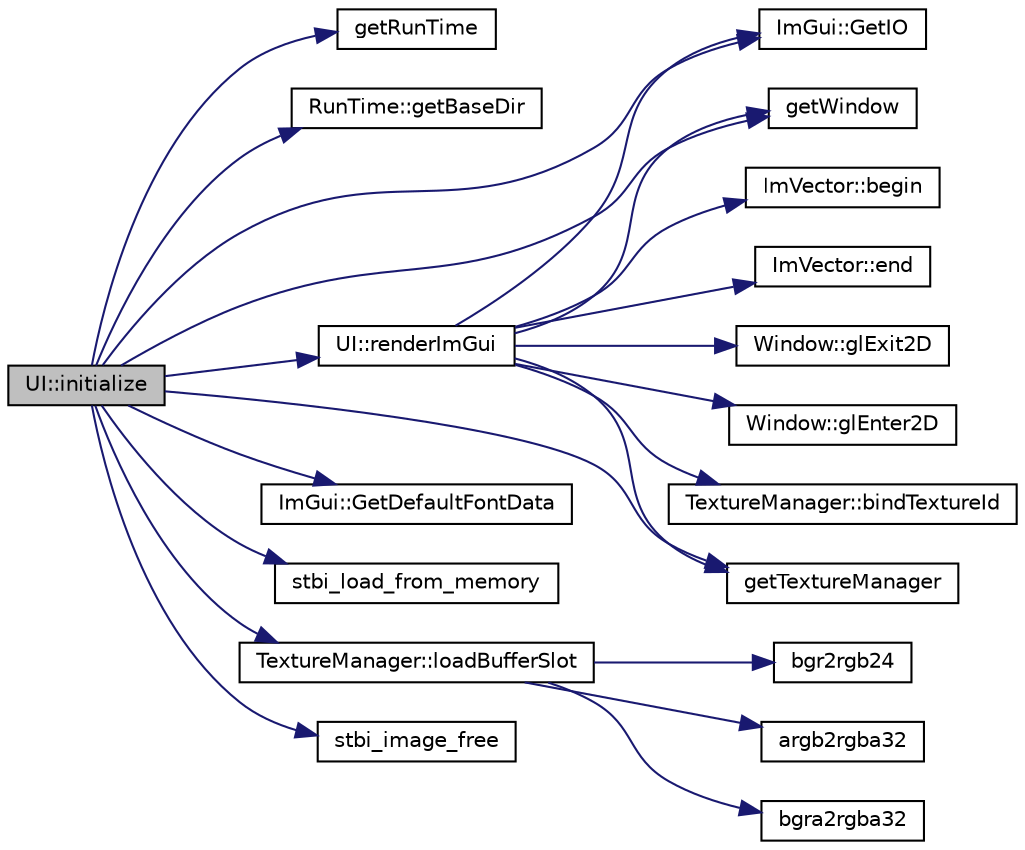 digraph "UI::initialize"
{
 // INTERACTIVE_SVG=YES
  edge [fontname="Helvetica",fontsize="10",labelfontname="Helvetica",labelfontsize="10"];
  node [fontname="Helvetica",fontsize="10",shape=record];
  rankdir="LR";
  Node1 [label="UI::initialize",height=0.2,width=0.4,color="black", fillcolor="grey75", style="filled" fontcolor="black"];
  Node1 -> Node2 [color="midnightblue",fontsize="10",style="solid",fontname="Helvetica"];
  Node2 [label="getRunTime",height=0.2,width=0.4,color="black", fillcolor="white", style="filled",URL="$_run_time_8h.html#a5725e2249d7e2af1a5c46bbd31084a85"];
  Node1 -> Node3 [color="midnightblue",fontsize="10",style="solid",fontname="Helvetica"];
  Node3 [label="RunTime::getBaseDir",height=0.2,width=0.4,color="black", fillcolor="white", style="filled",URL="$class_run_time.html#a787394814c73166c63be64169704971f"];
  Node1 -> Node4 [color="midnightblue",fontsize="10",style="solid",fontname="Helvetica"];
  Node4 [label="ImGui::GetIO",height=0.2,width=0.4,color="black", fillcolor="white", style="filled",URL="$namespace_im_gui.html#a3179e560812f878f3961ce803a5d9302"];
  Node1 -> Node5 [color="midnightblue",fontsize="10",style="solid",fontname="Helvetica"];
  Node5 [label="getWindow",height=0.2,width=0.4,color="black", fillcolor="white", style="filled",URL="$_window_8h.html#a569be9f3eab26d2ba994a32b75dc9896"];
  Node1 -> Node6 [color="midnightblue",fontsize="10",style="solid",fontname="Helvetica"];
  Node6 [label="UI::renderImGui",height=0.2,width=0.4,color="black", fillcolor="white", style="filled",URL="$class_u_i.html#ac00fc9b3139e05972fe5b138a9454b92"];
  Node6 -> Node5 [color="midnightblue",fontsize="10",style="solid",fontname="Helvetica"];
  Node6 -> Node7 [color="midnightblue",fontsize="10",style="solid",fontname="Helvetica"];
  Node7 [label="Window::glEnter2D",height=0.2,width=0.4,color="black", fillcolor="white", style="filled",URL="$class_window.html#a21e2c2c52367bcb4c6293e3573c88b9a"];
  Node6 -> Node8 [color="midnightblue",fontsize="10",style="solid",fontname="Helvetica"];
  Node8 [label="getTextureManager",height=0.2,width=0.4,color="black", fillcolor="white", style="filled",URL="$_texture_manager_8h.html#aee30c1bb50e324175753719cc70c7281"];
  Node6 -> Node9 [color="midnightblue",fontsize="10",style="solid",fontname="Helvetica"];
  Node9 [label="TextureManager::bindTextureId",height=0.2,width=0.4,color="black", fillcolor="white", style="filled",URL="$class_texture_manager.html#afdefa5565d45476aa4eac12679ac449b",tooltip="Binds the texture for use in GL. "];
  Node6 -> Node10 [color="midnightblue",fontsize="10",style="solid",fontname="Helvetica"];
  Node10 [label="ImVector::begin",height=0.2,width=0.4,color="black", fillcolor="white", style="filled",URL="$class_im_vector.html#a300a8b559cd87a78063046ef81151bce"];
  Node6 -> Node11 [color="midnightblue",fontsize="10",style="solid",fontname="Helvetica"];
  Node11 [label="ImVector::end",height=0.2,width=0.4,color="black", fillcolor="white", style="filled",URL="$class_im_vector.html#a947fbc3b1d8c1997e51ae6caab440379"];
  Node6 -> Node4 [color="midnightblue",fontsize="10",style="solid",fontname="Helvetica"];
  Node6 -> Node12 [color="midnightblue",fontsize="10",style="solid",fontname="Helvetica"];
  Node12 [label="Window::glExit2D",height=0.2,width=0.4,color="black", fillcolor="white", style="filled",URL="$class_window.html#a6c5982c43fc9d8d36e092965ac8cf940"];
  Node1 -> Node13 [color="midnightblue",fontsize="10",style="solid",fontname="Helvetica"];
  Node13 [label="ImGui::GetDefaultFontData",height=0.2,width=0.4,color="black", fillcolor="white", style="filled",URL="$namespace_im_gui.html#a10677ac25e62dcb375f0bc5c5e69397b"];
  Node1 -> Node14 [color="midnightblue",fontsize="10",style="solid",fontname="Helvetica"];
  Node14 [label="stbi_load_from_memory",height=0.2,width=0.4,color="black", fillcolor="white", style="filled",URL="$stb__image_8h.html#a0f85436e559b7ca9c9cfe6779f84c391"];
  Node1 -> Node8 [color="midnightblue",fontsize="10",style="solid",fontname="Helvetica"];
  Node1 -> Node15 [color="midnightblue",fontsize="10",style="solid",fontname="Helvetica"];
  Node15 [label="TextureManager::loadBufferSlot",height=0.2,width=0.4,color="black", fillcolor="white", style="filled",URL="$class_texture_manager.html#ad479756ff08f61f6dde8679601ddae67",tooltip="Loads Buffer as texture. "];
  Node15 -> Node16 [color="midnightblue",fontsize="10",style="solid",fontname="Helvetica"];
  Node16 [label="bgr2rgb24",height=0.2,width=0.4,color="black", fillcolor="white", style="filled",URL="$pixel_8h.html#aa98f7e7677a832bed8ba09abf6a03964"];
  Node15 -> Node17 [color="midnightblue",fontsize="10",style="solid",fontname="Helvetica"];
  Node17 [label="argb2rgba32",height=0.2,width=0.4,color="black", fillcolor="white", style="filled",URL="$pixel_8h.html#a2b55c8aba433a2d911448cd58c0b5e03"];
  Node15 -> Node18 [color="midnightblue",fontsize="10",style="solid",fontname="Helvetica"];
  Node18 [label="bgra2rgba32",height=0.2,width=0.4,color="black", fillcolor="white", style="filled",URL="$pixel_8h.html#a637f5d0173bb783c18d438f32f0a7d83"];
  Node1 -> Node19 [color="midnightblue",fontsize="10",style="solid",fontname="Helvetica"];
  Node19 [label="stbi_image_free",height=0.2,width=0.4,color="black", fillcolor="white", style="filled",URL="$stb__image_8h.html#ad3e11bb44412a7ba348acfbad09caacb"];
}
